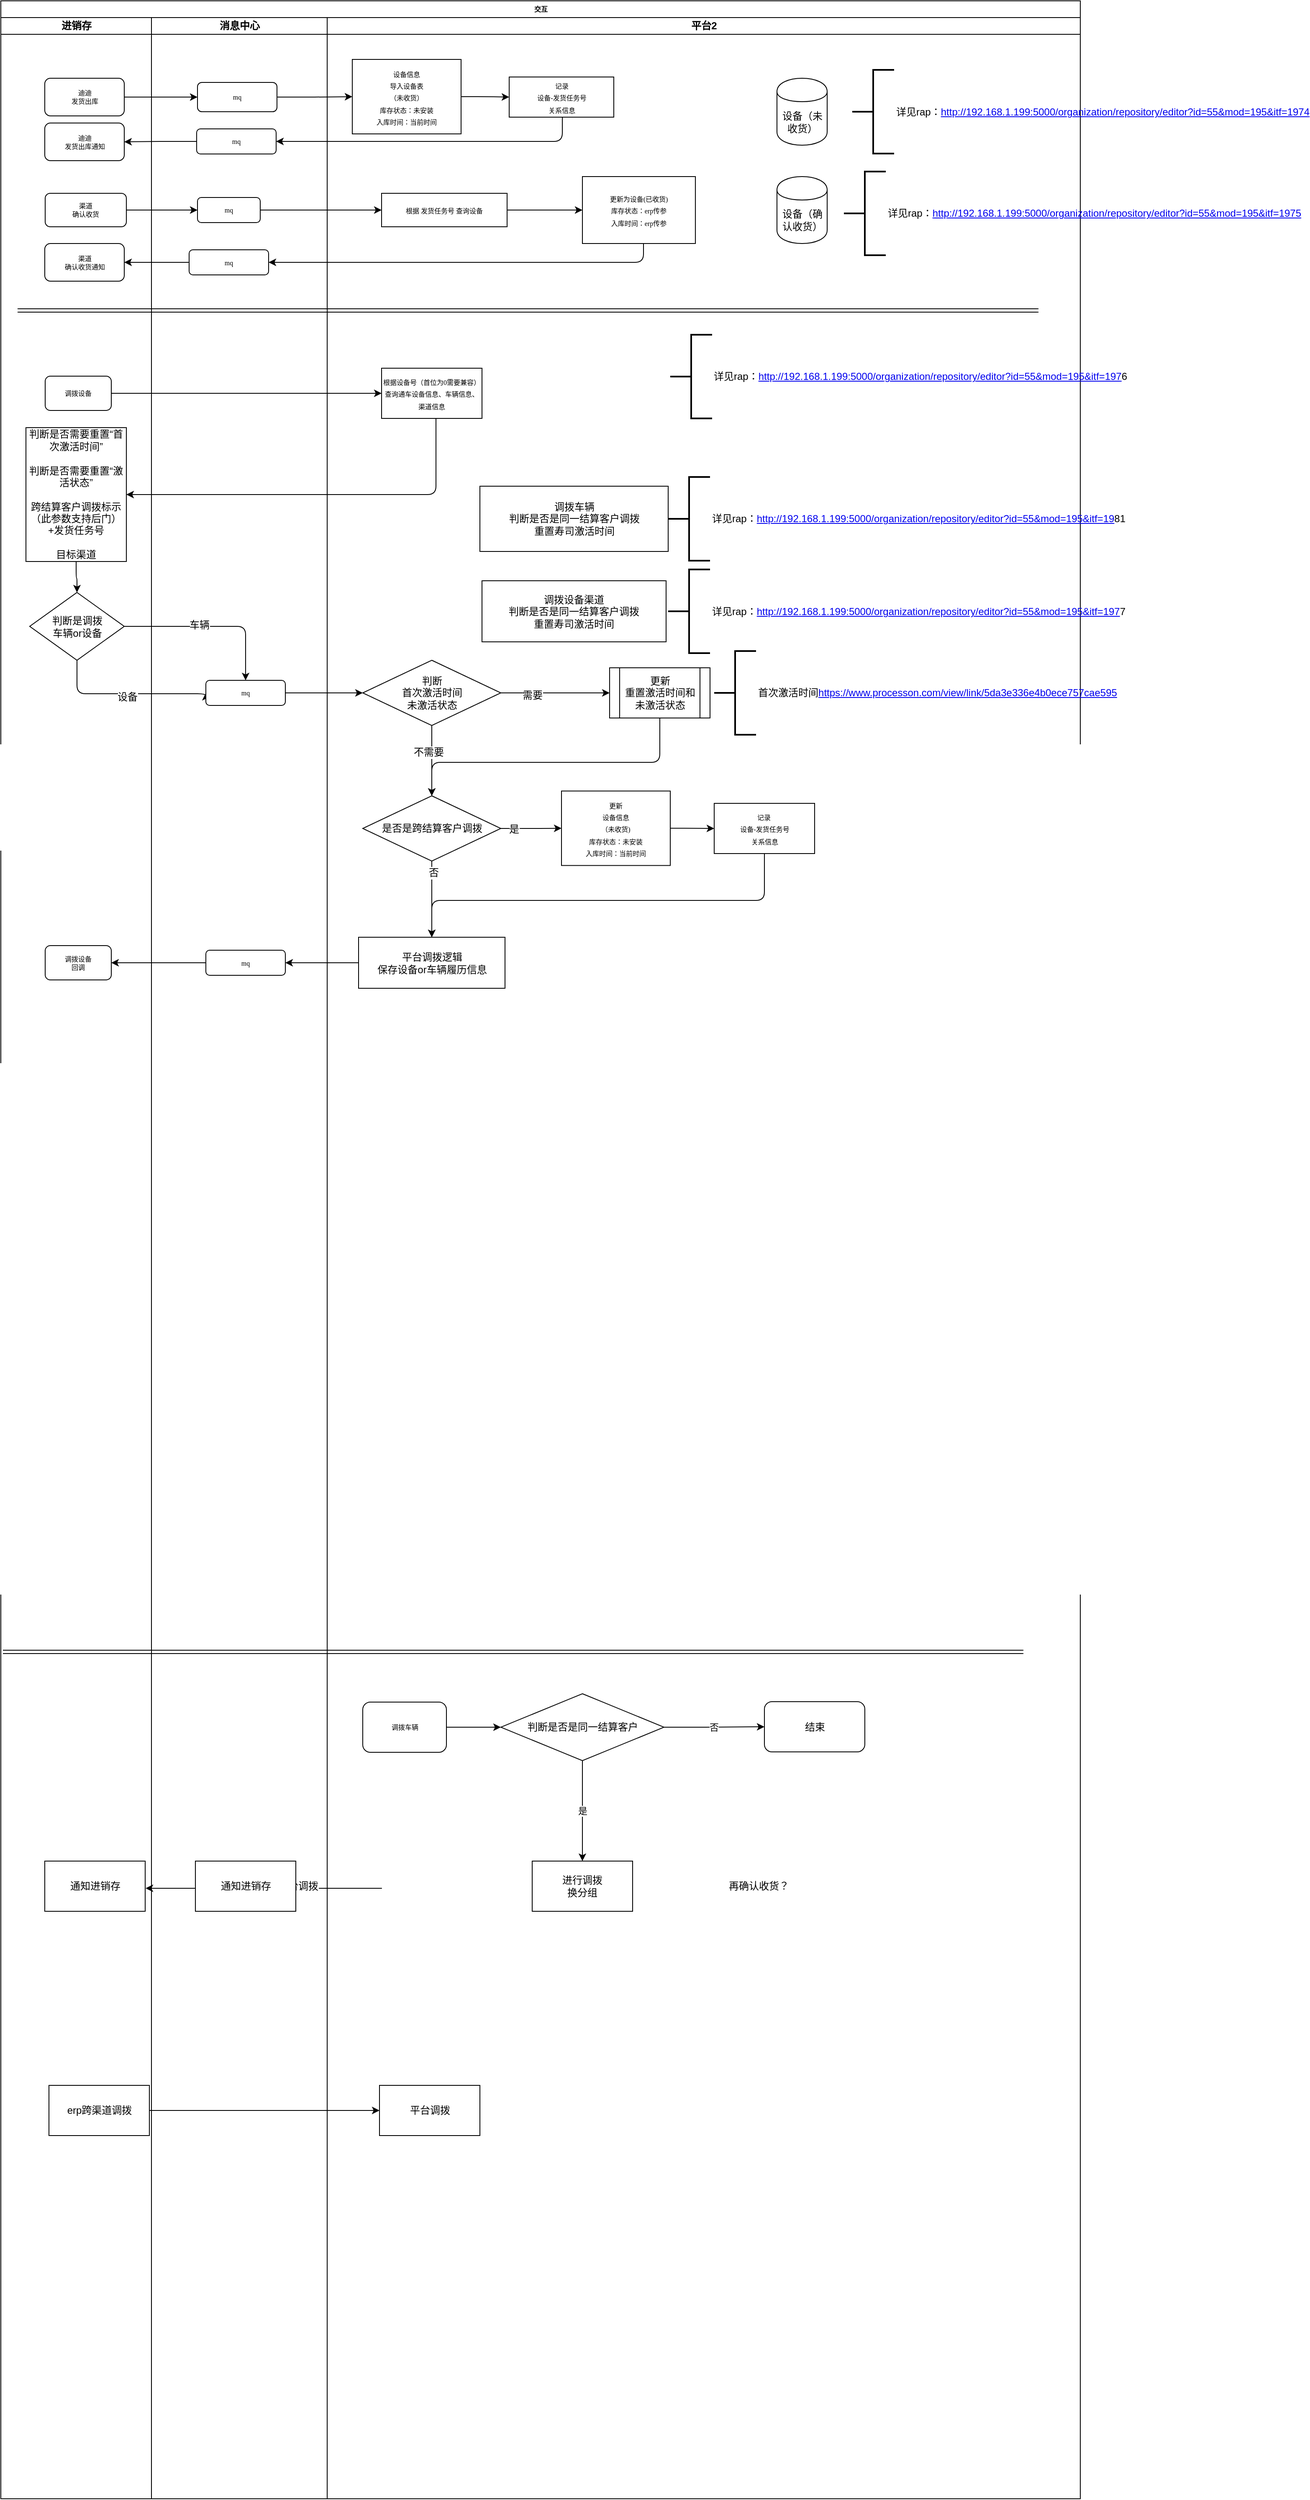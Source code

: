 <mxfile version="12.1.0" type="github" pages="1"><diagram name="Page-1" id="74e2e168-ea6b-b213-b513-2b3c1d86103e"><mxGraphModel dx="1673" dy="896" grid="1" gridSize="10" guides="1" tooltips="1" connect="1" arrows="1" fold="1" page="1" pageScale="1" pageWidth="1100" pageHeight="850" background="#ffffff" math="0" shadow="0"><root><mxCell id="0"/><mxCell id="1" parent="0"/><mxCell id="77e6c97f196da883-1" value="交互" style="swimlane;html=1;childLayout=stackLayout;startSize=20;rounded=0;shadow=0;labelBackgroundColor=none;strokeColor=#000000;strokeWidth=1;fillColor=#ffffff;fontFamily=Verdana;fontSize=8;fontColor=#000000;align=center;" parent="1" vertex="1"><mxGeometry x="80" y="120" width="1290" height="2985" as="geometry"/></mxCell><mxCell id="77e6c97f196da883-2" value="进销存" style="swimlane;html=1;startSize=20;" parent="77e6c97f196da883-1" vertex="1"><mxGeometry y="20" width="180" height="2965" as="geometry"/></mxCell><mxCell id="77e6c97f196da883-8" value="迪迪&lt;br&gt;发货出库" style="rounded=1;whiteSpace=wrap;html=1;shadow=0;labelBackgroundColor=none;strokeColor=#000000;strokeWidth=1;fillColor=#ffffff;fontFamily=Verdana;fontSize=8;fontColor=#000000;align=center;" parent="77e6c97f196da883-2" vertex="1"><mxGeometry x="52.5" y="72.5" width="95" height="45" as="geometry"/></mxCell><mxCell id="77e6c97f196da883-9" value="渠道&lt;br&gt;确认收货" style="rounded=1;whiteSpace=wrap;html=1;shadow=0;labelBackgroundColor=none;strokeColor=#000000;strokeWidth=1;fillColor=#ffffff;fontFamily=Verdana;fontSize=8;fontColor=#000000;align=center;" parent="77e6c97f196da883-2" vertex="1"><mxGeometry x="53" y="210" width="97" height="40" as="geometry"/></mxCell><mxCell id="zzndENpx0boXt8F3LTmc-22" value="调拨设备" style="rounded=1;whiteSpace=wrap;html=1;shadow=0;labelBackgroundColor=none;strokeColor=#000000;strokeWidth=1;fillColor=#ffffff;fontFamily=Verdana;fontSize=8;fontColor=#000000;align=center;" parent="77e6c97f196da883-2" vertex="1"><mxGeometry x="53" y="428.5" width="79" height="41" as="geometry"/></mxCell><mxCell id="zzndENpx0boXt8F3LTmc-29" value="判断是否需要重置“首次激活时间”&lt;br&gt;&lt;br&gt;判断是否需要重置“激活状态”&lt;br&gt;&lt;br&gt;跨结算客户调拨标示（此参数支持后门）&lt;br&gt;+发货任务号&lt;br&gt;&lt;br&gt;目标渠道" style="rounded=0;whiteSpace=wrap;html=1;" parent="77e6c97f196da883-2" vertex="1"><mxGeometry x="30" y="490" width="120" height="160" as="geometry"/></mxCell><mxCell id="O4f6FyTcEPhxwh4ODSin-8" value="通知进销存" style="rounded=0;whiteSpace=wrap;html=1;" parent="77e6c97f196da883-2" vertex="1"><mxGeometry x="52.5" y="2203" width="120" height="60" as="geometry"/></mxCell><mxCell id="O4f6FyTcEPhxwh4ODSin-25" value="判断是调拨&lt;br&gt;车辆or设备" style="rhombus;whiteSpace=wrap;html=1;" parent="77e6c97f196da883-2" vertex="1"><mxGeometry x="34.5" y="687" width="113" height="81" as="geometry"/></mxCell><mxCell id="O4f6FyTcEPhxwh4ODSin-24" style="edgeStyle=orthogonalEdgeStyle;rounded=1;orthogonalLoop=1;jettySize=auto;html=1;strokeColor=#000000;entryX=0.5;entryY=0;entryDx=0;entryDy=0;" parent="77e6c97f196da883-2" source="zzndENpx0boXt8F3LTmc-29" target="O4f6FyTcEPhxwh4ODSin-25" edge="1"><mxGeometry relative="1" as="geometry"><mxPoint x="101.5" y="752" as="targetPoint"/></mxGeometry></mxCell><mxCell id="D1fkWWdUB6Wvw9z3cZuo-23" value="迪迪&lt;br&gt;发货出库通知" style="rounded=1;whiteSpace=wrap;html=1;shadow=0;labelBackgroundColor=none;strokeColor=#000000;strokeWidth=1;fillColor=#ffffff;fontFamily=Verdana;fontSize=8;fontColor=#000000;align=center;" vertex="1" parent="77e6c97f196da883-2"><mxGeometry x="52.5" y="126" width="95" height="45" as="geometry"/></mxCell><mxCell id="zzndENpx0boXt8F3LTmc-28" value="" style="shape=link;html=1;" parent="77e6c97f196da883-2" edge="1"><mxGeometry width="50" height="50" relative="1" as="geometry"><mxPoint x="20" y="350" as="sourcePoint"/><mxPoint x="1240" y="350" as="targetPoint"/></mxGeometry></mxCell><mxCell id="D1fkWWdUB6Wvw9z3cZuo-28" value="渠道&lt;br&gt;确认收货通知" style="rounded=1;whiteSpace=wrap;html=1;shadow=0;labelBackgroundColor=none;strokeColor=#000000;strokeWidth=1;fillColor=#ffffff;fontFamily=Verdana;fontSize=8;fontColor=#000000;align=center;" vertex="1" parent="77e6c97f196da883-2"><mxGeometry x="52.5" y="270" width="95" height="45" as="geometry"/></mxCell><mxCell id="D1fkWWdUB6Wvw9z3cZuo-34" value="erp跨渠道调拨" style="rounded=0;whiteSpace=wrap;html=1;" vertex="1" parent="77e6c97f196da883-2"><mxGeometry x="57.5" y="2471" width="120" height="60" as="geometry"/></mxCell><mxCell id="D1fkWWdUB6Wvw9z3cZuo-166" value="调拨设备&lt;br&gt;回调" style="rounded=1;whiteSpace=wrap;html=1;shadow=0;labelBackgroundColor=none;strokeColor=#000000;strokeWidth=1;fillColor=#ffffff;fontFamily=Verdana;fontSize=8;fontColor=#000000;align=center;" vertex="1" parent="77e6c97f196da883-2"><mxGeometry x="53" y="1109" width="79" height="41" as="geometry"/></mxCell><mxCell id="zzndENpx0boXt8F3LTmc-25" style="edgeStyle=orthogonalEdgeStyle;rounded=1;orthogonalLoop=1;jettySize=auto;html=1;entryX=0;entryY=0.5;entryDx=0;entryDy=0;" parent="77e6c97f196da883-1" source="zzndENpx0boXt8F3LTmc-22" target="zzndENpx0boXt8F3LTmc-24" edge="1"><mxGeometry relative="1" as="geometry"/></mxCell><mxCell id="O4f6FyTcEPhxwh4ODSin-30" style="edgeStyle=orthogonalEdgeStyle;rounded=1;orthogonalLoop=1;jettySize=auto;html=1;strokeColor=#000000;exitX=0.5;exitY=1;exitDx=0;exitDy=0;entryX=0;entryY=0.5;entryDx=0;entryDy=0;" parent="77e6c97f196da883-1" source="O4f6FyTcEPhxwh4ODSin-25" target="D1fkWWdUB6Wvw9z3cZuo-43" edge="1"><mxGeometry relative="1" as="geometry"><Array as="points"><mxPoint x="91" y="828"/></Array><mxPoint x="101.5" y="882" as="sourcePoint"/><mxPoint x="231" y="828" as="targetPoint"/></mxGeometry></mxCell><mxCell id="O4f6FyTcEPhxwh4ODSin-33" value="设备" style="text;html=1;resizable=0;points=[];align=center;verticalAlign=middle;labelBackgroundColor=#ffffff;" parent="O4f6FyTcEPhxwh4ODSin-30" vertex="1" connectable="0"><mxGeometry x="0.029" y="-4" relative="1" as="geometry"><mxPoint x="-1" as="offset"/></mxGeometry></mxCell><mxCell id="O4f6FyTcEPhxwh4ODSin-26" style="edgeStyle=orthogonalEdgeStyle;rounded=1;orthogonalLoop=1;jettySize=auto;html=1;strokeColor=#000000;entryX=0.5;entryY=0;entryDx=0;entryDy=0;exitX=1;exitY=0.5;exitDx=0;exitDy=0;" parent="77e6c97f196da883-1" source="O4f6FyTcEPhxwh4ODSin-25" target="D1fkWWdUB6Wvw9z3cZuo-43" edge="1"><mxGeometry relative="1" as="geometry"><mxPoint x="386.5" y="827" as="targetPoint"/><mxPoint x="189" y="827" as="sourcePoint"/></mxGeometry></mxCell><mxCell id="O4f6FyTcEPhxwh4ODSin-32" value="车辆" style="text;html=1;resizable=0;points=[];align=center;verticalAlign=middle;labelBackgroundColor=#ffffff;" parent="O4f6FyTcEPhxwh4ODSin-26" vertex="1" connectable="0"><mxGeometry x="0.001" y="17" relative="1" as="geometry"><mxPoint x="-16" y="15" as="offset"/></mxGeometry></mxCell><mxCell id="zzndENpx0boXt8F3LTmc-4" style="edgeStyle=orthogonalEdgeStyle;rounded=1;orthogonalLoop=1;jettySize=auto;html=1;" parent="77e6c97f196da883-1" source="77e6c97f196da883-8" target="D1fkWWdUB6Wvw9z3cZuo-2" edge="1"><mxGeometry relative="1" as="geometry"/></mxCell><mxCell id="O4f6FyTcEPhxwh4ODSin-9" style="edgeStyle=orthogonalEdgeStyle;rounded=1;orthogonalLoop=1;jettySize=auto;html=1;entryX=1;entryY=0.5;entryDx=0;entryDy=0;strokeColor=#000000;exitX=0;exitY=0.5;exitDx=0;exitDy=0;" parent="77e6c97f196da883-1" edge="1"><mxGeometry relative="1" as="geometry"><mxPoint x="455.382" y="2255.471" as="sourcePoint"/><mxPoint x="173.029" y="2255.471" as="targetPoint"/><Array as="points"><mxPoint x="382.5" y="2255"/><mxPoint x="382.5" y="2255"/></Array></mxGeometry></mxCell><mxCell id="O4f6FyTcEPhxwh4ODSin-21" value="不需要再次通知平台调拨" style="text;html=1;resizable=0;points=[];align=center;verticalAlign=middle;labelBackgroundColor=#ffffff;" parent="O4f6FyTcEPhxwh4ODSin-9" vertex="1" connectable="0"><mxGeometry x="0.342" y="4" relative="1" as="geometry"><mxPoint x="46.5" y="-6.5" as="offset"/></mxGeometry></mxCell><mxCell id="D1fkWWdUB6Wvw9z3cZuo-35" value="" style="edgeStyle=orthogonalEdgeStyle;rounded=1;orthogonalLoop=1;jettySize=auto;html=1;" edge="1" parent="77e6c97f196da883-1" source="D1fkWWdUB6Wvw9z3cZuo-34" target="D1fkWWdUB6Wvw9z3cZuo-37"><mxGeometry relative="1" as="geometry"><mxPoint x="262.5" y="2521" as="targetPoint"/><Array as="points"/></mxGeometry></mxCell><mxCell id="D1fkWWdUB6Wvw9z3cZuo-9" style="edgeStyle=orthogonalEdgeStyle;rounded=0;orthogonalLoop=1;jettySize=auto;html=1;" edge="1" parent="77e6c97f196da883-1" source="D1fkWWdUB6Wvw9z3cZuo-2" target="zzndENpx0boXt8F3LTmc-2"><mxGeometry relative="1" as="geometry"/></mxCell><mxCell id="D1fkWWdUB6Wvw9z3cZuo-12" style="edgeStyle=orthogonalEdgeStyle;rounded=0;orthogonalLoop=1;jettySize=auto;html=1;" edge="1" parent="77e6c97f196da883-1" source="77e6c97f196da883-9" target="D1fkWWdUB6Wvw9z3cZuo-3"><mxGeometry relative="1" as="geometry"/></mxCell><mxCell id="D1fkWWdUB6Wvw9z3cZuo-14" style="edgeStyle=orthogonalEdgeStyle;rounded=0;orthogonalLoop=1;jettySize=auto;html=1;" edge="1" parent="77e6c97f196da883-1" source="D1fkWWdUB6Wvw9z3cZuo-3" target="zzndENpx0boXt8F3LTmc-6"><mxGeometry relative="1" as="geometry"/></mxCell><mxCell id="D1fkWWdUB6Wvw9z3cZuo-25" style="edgeStyle=orthogonalEdgeStyle;rounded=0;orthogonalLoop=1;jettySize=auto;html=1;" edge="1" parent="77e6c97f196da883-1" source="D1fkWWdUB6Wvw9z3cZuo-16" target="D1fkWWdUB6Wvw9z3cZuo-23"><mxGeometry relative="1" as="geometry"/></mxCell><mxCell id="D1fkWWdUB6Wvw9z3cZuo-30" style="edgeStyle=orthogonalEdgeStyle;rounded=0;orthogonalLoop=1;jettySize=auto;html=1;" edge="1" parent="77e6c97f196da883-1" source="D1fkWWdUB6Wvw9z3cZuo-29" target="D1fkWWdUB6Wvw9z3cZuo-28"><mxGeometry relative="1" as="geometry"/></mxCell><mxCell id="D1fkWWdUB6Wvw9z3cZuo-117" style="edgeStyle=orthogonalEdgeStyle;rounded=1;orthogonalLoop=1;jettySize=auto;html=1;entryX=1;entryY=0.5;entryDx=0;entryDy=0;" edge="1" parent="77e6c97f196da883-1" source="D1fkWWdUB6Wvw9z3cZuo-114" target="D1fkWWdUB6Wvw9z3cZuo-16"><mxGeometry relative="1" as="geometry"><Array as="points"><mxPoint x="671" y="168"/></Array></mxGeometry></mxCell><mxCell id="D1fkWWdUB6Wvw9z3cZuo-122" style="edgeStyle=orthogonalEdgeStyle;rounded=1;orthogonalLoop=1;jettySize=auto;html=1;entryX=1;entryY=0.5;entryDx=0;entryDy=0;" edge="1" parent="77e6c97f196da883-1" source="zzndENpx0boXt8F3LTmc-24" target="zzndENpx0boXt8F3LTmc-29"><mxGeometry relative="1" as="geometry"><Array as="points"><mxPoint x="520" y="590"/></Array></mxGeometry></mxCell><mxCell id="D1fkWWdUB6Wvw9z3cZuo-130" style="edgeStyle=orthogonalEdgeStyle;rounded=1;orthogonalLoop=1;jettySize=auto;html=1;entryX=1;entryY=0.5;entryDx=0;entryDy=0;" edge="1" parent="77e6c97f196da883-1" source="D1fkWWdUB6Wvw9z3cZuo-119" target="D1fkWWdUB6Wvw9z3cZuo-29"><mxGeometry relative="1" as="geometry"><Array as="points"><mxPoint x="768" y="312"/></Array></mxGeometry></mxCell><mxCell id="D1fkWWdUB6Wvw9z3cZuo-135" style="edgeStyle=orthogonalEdgeStyle;rounded=1;orthogonalLoop=1;jettySize=auto;html=1;entryX=0;entryY=0.5;entryDx=0;entryDy=0;" edge="1" parent="77e6c97f196da883-1" source="D1fkWWdUB6Wvw9z3cZuo-43" target="D1fkWWdUB6Wvw9z3cZuo-134"><mxGeometry relative="1" as="geometry"/></mxCell><mxCell id="D1fkWWdUB6Wvw9z3cZuo-1" value="消息中心" style="swimlane;html=1;startSize=20;" vertex="1" parent="77e6c97f196da883-1"><mxGeometry x="180" y="20" width="210" height="2965" as="geometry"/></mxCell><mxCell id="D1fkWWdUB6Wvw9z3cZuo-2" value="mq" style="rounded=1;whiteSpace=wrap;html=1;shadow=0;labelBackgroundColor=none;strokeColor=#000000;strokeWidth=1;fillColor=#ffffff;fontFamily=Verdana;fontSize=8;fontColor=#000000;align=center;" vertex="1" parent="D1fkWWdUB6Wvw9z3cZuo-1"><mxGeometry x="55" y="77.5" width="95" height="35" as="geometry"/></mxCell><mxCell id="D1fkWWdUB6Wvw9z3cZuo-3" value="mq" style="rounded=1;whiteSpace=wrap;html=1;shadow=0;labelBackgroundColor=none;strokeColor=#000000;strokeWidth=1;fillColor=#ffffff;fontFamily=Verdana;fontSize=8;fontColor=#000000;align=center;" vertex="1" parent="D1fkWWdUB6Wvw9z3cZuo-1"><mxGeometry x="55" y="215" width="75" height="30" as="geometry"/></mxCell><mxCell id="D1fkWWdUB6Wvw9z3cZuo-6" value="通知进销存" style="rounded=0;whiteSpace=wrap;html=1;" vertex="1" parent="D1fkWWdUB6Wvw9z3cZuo-1"><mxGeometry x="52.5" y="2203" width="120" height="60" as="geometry"/></mxCell><mxCell id="D1fkWWdUB6Wvw9z3cZuo-16" value="mq" style="rounded=1;whiteSpace=wrap;html=1;shadow=0;labelBackgroundColor=none;strokeColor=#000000;strokeWidth=1;fillColor=#ffffff;fontFamily=Verdana;fontSize=8;fontColor=#000000;align=center;" vertex="1" parent="D1fkWWdUB6Wvw9z3cZuo-1"><mxGeometry x="54" y="133" width="95" height="30" as="geometry"/></mxCell><mxCell id="D1fkWWdUB6Wvw9z3cZuo-29" value="mq" style="rounded=1;whiteSpace=wrap;html=1;shadow=0;labelBackgroundColor=none;strokeColor=#000000;strokeWidth=1;fillColor=#ffffff;fontFamily=Verdana;fontSize=8;fontColor=#000000;align=center;" vertex="1" parent="D1fkWWdUB6Wvw9z3cZuo-1"><mxGeometry x="45" y="277.5" width="95" height="30" as="geometry"/></mxCell><mxCell id="D1fkWWdUB6Wvw9z3cZuo-43" value="mq" style="rounded=1;whiteSpace=wrap;html=1;shadow=0;labelBackgroundColor=none;strokeColor=#000000;strokeWidth=1;fillColor=#ffffff;fontFamily=Verdana;fontSize=8;fontColor=#000000;align=center;" vertex="1" parent="D1fkWWdUB6Wvw9z3cZuo-1"><mxGeometry x="65" y="792" width="95" height="30" as="geometry"/></mxCell><mxCell id="D1fkWWdUB6Wvw9z3cZuo-163" value="mq" style="rounded=1;whiteSpace=wrap;html=1;shadow=0;labelBackgroundColor=none;strokeColor=#000000;strokeWidth=1;fillColor=#ffffff;fontFamily=Verdana;fontSize=8;fontColor=#000000;align=center;" vertex="1" parent="D1fkWWdUB6Wvw9z3cZuo-1"><mxGeometry x="65" y="1114.5" width="95" height="30" as="geometry"/></mxCell><mxCell id="77e6c97f196da883-3" value="平台2" style="swimlane;html=1;startSize=20;" parent="77e6c97f196da883-1" vertex="1"><mxGeometry x="390" y="20" width="900" height="2965" as="geometry"/></mxCell><mxCell id="zzndENpx0boXt8F3LTmc-2" value="&lt;span style=&quot;font-family: &amp;#34;verdana&amp;#34; ; font-size: 8px ; white-space: normal&quot;&gt;设备信息&lt;br&gt;导入设备表&lt;br&gt;（未收货）&lt;br&gt;库存状态：未安装&lt;br&gt;入库时间：当前时间&lt;br&gt;&lt;/span&gt;" style="rounded=0;whiteSpace=wrap;html=1;" parent="77e6c97f196da883-3" vertex="1"><mxGeometry x="30" y="50" width="130" height="89" as="geometry"/></mxCell><mxCell id="D1fkWWdUB6Wvw9z3cZuo-120" style="edgeStyle=orthogonalEdgeStyle;rounded=1;orthogonalLoop=1;jettySize=auto;html=1;entryX=0;entryY=0.5;entryDx=0;entryDy=0;" edge="1" parent="77e6c97f196da883-3" source="zzndENpx0boXt8F3LTmc-6" target="D1fkWWdUB6Wvw9z3cZuo-119"><mxGeometry relative="1" as="geometry"/></mxCell><mxCell id="zzndENpx0boXt8F3LTmc-6" value="&lt;span style=&quot;font-family: &amp;#34;verdana&amp;#34; ; font-size: 8px ; white-space: normal&quot;&gt;根据&amp;nbsp;&lt;/span&gt;&lt;span style=&quot;font-family: &amp;#34;verdana&amp;#34; ; font-size: 8px ; white-space: normal&quot;&gt;发货任务号&amp;nbsp;查询设备&lt;br&gt;&lt;/span&gt;" style="rounded=0;whiteSpace=wrap;html=1;" parent="77e6c97f196da883-3" vertex="1"><mxGeometry x="65" y="210" width="150" height="40" as="geometry"/></mxCell><mxCell id="zzndENpx0boXt8F3LTmc-17" value="设备（未收货）" style="shape=cylinder;whiteSpace=wrap;html=1;boundedLbl=1;backgroundOutline=1;" parent="77e6c97f196da883-3" vertex="1"><mxGeometry x="537.5" y="72.5" width="60" height="80" as="geometry"/></mxCell><mxCell id="zzndENpx0boXt8F3LTmc-20" value="设备（确认收货）" style="shape=cylinder;whiteSpace=wrap;html=1;boundedLbl=1;backgroundOutline=1;" parent="77e6c97f196da883-3" vertex="1"><mxGeometry x="537.5" y="190" width="60" height="80" as="geometry"/></mxCell><mxCell id="zzndENpx0boXt8F3LTmc-24" value="&lt;span style=&quot;font-family: &amp;#34;verdana&amp;#34; ; font-size: 8px ; white-space: normal&quot;&gt;根据设备号（首位为0需要兼容）&lt;br&gt;查询通车设备信息、车辆信息、渠道信息&lt;br&gt;&lt;/span&gt;" style="rounded=0;whiteSpace=wrap;html=1;" parent="77e6c97f196da883-3" vertex="1"><mxGeometry x="65" y="419" width="120" height="60" as="geometry"/></mxCell><mxCell id="zzndENpx0boXt8F3LTmc-31" value="调拨设备渠道&lt;br&gt;判断是否是同一结算客户调拨&lt;br&gt;重置寿司激活时间" style="rounded=0;whiteSpace=wrap;html=1;" parent="77e6c97f196da883-3" vertex="1"><mxGeometry x="185" y="673" width="220" height="73" as="geometry"/></mxCell><mxCell id="zzndENpx0boXt8F3LTmc-33" value="详见rap：&lt;a href=&quot;http://192.168.1.199:5000/organization/repository/editor?id=55&amp;amp;mod=195&amp;amp;itf=1975&quot;&gt;http://192.168.1.199:5000/organization/repository/editor?id=55&amp;amp;mod=195&amp;amp;itf=197&lt;/a&gt;6" style="strokeWidth=2;html=1;shape=mxgraph.flowchart.annotation_2;align=left;labelPosition=right;pointerEvents=1;connectable=0;" parent="77e6c97f196da883-3" vertex="1"><mxGeometry x="410" y="379" width="50" height="100" as="geometry"/></mxCell><mxCell id="zzndENpx0boXt8F3LTmc-34" value="详见rap：&lt;a href=&quot;http://192.168.1.199:5000/organization/repository/editor?id=55&amp;amp;mod=195&amp;amp;itf=1974&quot;&gt;http://192.168.1.199:5000/organization/repository/editor?id=55&amp;amp;mod=195&amp;amp;itf=1974&lt;/a&gt;" style="strokeWidth=2;html=1;shape=mxgraph.flowchart.annotation_2;align=left;labelPosition=right;pointerEvents=1;connectable=0;rotation=0;" parent="77e6c97f196da883-3" vertex="1"><mxGeometry x="627.5" y="62.5" width="50" height="100" as="geometry"/></mxCell><mxCell id="zzndENpx0boXt8F3LTmc-35" value="详见rap：&lt;a href=&quot;http://192.168.1.199:5000/organization/repository/editor?id=55&amp;amp;mod=195&amp;amp;itf=1975&quot;&gt;http://192.168.1.199:5000/organization/repository/editor?id=55&amp;amp;mod=195&amp;amp;itf=1975&lt;/a&gt;" style="strokeWidth=2;html=1;shape=mxgraph.flowchart.annotation_2;align=left;labelPosition=right;pointerEvents=1;connectable=0;rotation=0;" parent="77e6c97f196da883-3" vertex="1"><mxGeometry x="617.5" y="184" width="50" height="100" as="geometry"/></mxCell><mxCell id="zzndENpx0boXt8F3LTmc-39" value="详见rap：&lt;a href=&quot;http://192.168.1.199:5000/organization/repository/editor?id=55&amp;amp;mod=195&amp;amp;itf=1975&quot;&gt;http://192.168.1.199:5000/organization/repository/editor?id=55&amp;amp;mod=195&amp;amp;itf=197&lt;/a&gt;7" style="strokeWidth=2;html=1;shape=mxgraph.flowchart.annotation_2;align=left;labelPosition=right;pointerEvents=1;connectable=0;" parent="77e6c97f196da883-3" vertex="1"><mxGeometry x="407.5" y="659.5" width="50" height="100" as="geometry"/></mxCell><mxCell id="O4f6FyTcEPhxwh4ODSin-1" value="" style="shape=link;html=1;" parent="77e6c97f196da883-3" edge="1"><mxGeometry width="50" height="50" relative="1" as="geometry"><mxPoint x="-387.5" y="1953" as="sourcePoint"/><mxPoint x="832" y="1953" as="targetPoint"/></mxGeometry></mxCell><mxCell id="O4f6FyTcEPhxwh4ODSin-2" value="调拨车辆" style="rounded=1;whiteSpace=wrap;html=1;shadow=0;labelBackgroundColor=none;strokeColor=#000000;strokeWidth=1;fillColor=#ffffff;fontFamily=Verdana;fontSize=8;fontColor=#000000;align=center;" parent="77e6c97f196da883-3" vertex="1"><mxGeometry x="42.5" y="2013" width="100" height="60" as="geometry"/></mxCell><mxCell id="O4f6FyTcEPhxwh4ODSin-5" value="进行调拨&lt;br&gt;换分组" style="rounded=0;whiteSpace=wrap;html=1;" parent="77e6c97f196da883-3" vertex="1"><mxGeometry x="245" y="2203" width="120" height="60" as="geometry"/></mxCell><mxCell id="O4f6FyTcEPhxwh4ODSin-17" value="是" style="edgeStyle=orthogonalEdgeStyle;rounded=1;orthogonalLoop=1;jettySize=auto;html=1;strokeColor=#000000;" parent="77e6c97f196da883-3" source="O4f6FyTcEPhxwh4ODSin-15" target="O4f6FyTcEPhxwh4ODSin-5" edge="1"><mxGeometry relative="1" as="geometry"/></mxCell><mxCell id="O4f6FyTcEPhxwh4ODSin-15" value="&lt;span style=&quot;white-space: normal&quot;&gt;判断是否是同一结算客户&lt;/span&gt;" style="rhombus;whiteSpace=wrap;html=1;" parent="77e6c97f196da883-3" vertex="1"><mxGeometry x="207.5" y="2003" width="195" height="80" as="geometry"/></mxCell><mxCell id="O4f6FyTcEPhxwh4ODSin-13" style="edgeStyle=orthogonalEdgeStyle;rounded=1;orthogonalLoop=1;jettySize=auto;html=1;strokeColor=#000000;entryX=0;entryY=0.5;entryDx=0;entryDy=0;" parent="77e6c97f196da883-3" source="O4f6FyTcEPhxwh4ODSin-2" target="O4f6FyTcEPhxwh4ODSin-15" edge="1"><mxGeometry relative="1" as="geometry"><mxPoint x="202.5" y="2043" as="targetPoint"/></mxGeometry></mxCell><mxCell id="O4f6FyTcEPhxwh4ODSin-10" value="再确认收货？" style="text;html=1;resizable=0;points=[];autosize=1;align=left;verticalAlign=top;spacingTop=-4;" parent="77e6c97f196da883-3" vertex="1"><mxGeometry x="477.5" y="2223" width="90" height="20" as="geometry"/></mxCell><mxCell id="O4f6FyTcEPhxwh4ODSin-19" value="结束" style="rounded=1;whiteSpace=wrap;html=1;" parent="77e6c97f196da883-3" vertex="1"><mxGeometry x="522.5" y="2012.5" width="120" height="60" as="geometry"/></mxCell><mxCell id="O4f6FyTcEPhxwh4ODSin-20" value="否" style="edgeStyle=orthogonalEdgeStyle;rounded=1;orthogonalLoop=1;jettySize=auto;html=1;strokeColor=#000000;exitX=1;exitY=0.5;exitDx=0;exitDy=0;entryX=0;entryY=0.5;entryDx=0;entryDy=0;" parent="77e6c97f196da883-3" source="O4f6FyTcEPhxwh4ODSin-15" target="O4f6FyTcEPhxwh4ODSin-19" edge="1"><mxGeometry relative="1" as="geometry"><mxPoint x="483.5" y="2063" as="sourcePoint"/><mxPoint x="359" y="2143" as="targetPoint"/><Array as="points"><mxPoint x="442.5" y="2043"/><mxPoint x="442.5" y="2043"/></Array></mxGeometry></mxCell><mxCell id="O4f6FyTcEPhxwh4ODSin-27" value="&lt;span style=&quot;white-space: normal&quot;&gt;调拨车辆&lt;/span&gt;&lt;br style=&quot;white-space: normal&quot;&gt;&lt;span style=&quot;white-space: normal&quot;&gt;判断是否是同一结算客户调拨&lt;/span&gt;&lt;br style=&quot;white-space: normal&quot;&gt;&lt;span style=&quot;white-space: normal&quot;&gt;重置寿司激活时间&lt;/span&gt;" style="rounded=0;whiteSpace=wrap;html=1;" parent="77e6c97f196da883-3" vertex="1"><mxGeometry x="182.5" y="560" width="225" height="78" as="geometry"/></mxCell><mxCell id="O4f6FyTcEPhxwh4ODSin-31" value="详见rap：&lt;a href=&quot;http://192.168.1.199:5000/organization/repository/editor?id=55&amp;amp;mod=195&amp;amp;itf=1975&quot;&gt;http://192.168.1.199:5000/organization/repository/editor?id=55&amp;amp;mod=195&amp;amp;itf=19&lt;/a&gt;81" style="strokeWidth=2;html=1;shape=mxgraph.flowchart.annotation_2;align=left;labelPosition=right;pointerEvents=1;connectable=0;" parent="77e6c97f196da883-3" vertex="1"><mxGeometry x="407.5" y="549" width="50" height="100" as="geometry"/></mxCell><mxCell id="D1fkWWdUB6Wvw9z3cZuo-37" value="平台调拨" style="rounded=0;whiteSpace=wrap;html=1;" vertex="1" parent="77e6c97f196da883-3"><mxGeometry x="62.5" y="2471" width="120" height="60" as="geometry"/></mxCell><mxCell id="D1fkWWdUB6Wvw9z3cZuo-45" value="&lt;span style=&quot;font-family: &amp;#34;verdana&amp;#34; ; font-size: 8px&quot;&gt;记录&amp;nbsp;&lt;/span&gt;&lt;br style=&quot;font-family: &amp;#34;verdana&amp;#34; ; font-size: 8px&quot;&gt;&lt;span style=&quot;font-family: &amp;#34;verdana&amp;#34; ; font-size: 8px&quot;&gt;设备-发货任务号&lt;/span&gt;&lt;br style=&quot;font-family: &amp;#34;verdana&amp;#34; ; font-size: 8px&quot;&gt;&lt;span style=&quot;font-family: &amp;#34;verdana&amp;#34; ; font-size: 8px&quot;&gt;关系信息&lt;/span&gt;" style="rounded=0;whiteSpace=wrap;html=1;" vertex="1" parent="77e6c97f196da883-3"><mxGeometry x="462.5" y="939" width="120" height="60" as="geometry"/></mxCell><mxCell id="D1fkWWdUB6Wvw9z3cZuo-114" value="&lt;span style=&quot;font-family: &amp;#34;verdana&amp;#34; ; font-size: 8px ; white-space: normal&quot;&gt;记录 &lt;br&gt;设备-发货任务号&lt;br&gt;关系信息&lt;/span&gt;" style="rounded=0;whiteSpace=wrap;html=1;" vertex="1" parent="77e6c97f196da883-3"><mxGeometry x="217.5" y="71" width="125" height="48" as="geometry"/></mxCell><mxCell id="D1fkWWdUB6Wvw9z3cZuo-47" style="edgeStyle=orthogonalEdgeStyle;rounded=1;orthogonalLoop=1;jettySize=auto;html=1;" edge="1" parent="77e6c97f196da883-3" source="zzndENpx0boXt8F3LTmc-2" target="D1fkWWdUB6Wvw9z3cZuo-114"><mxGeometry relative="1" as="geometry"><mxPoint x="230" y="95" as="targetPoint"/></mxGeometry></mxCell><mxCell id="D1fkWWdUB6Wvw9z3cZuo-119" value="&lt;span style=&quot;font-family: &amp;#34;verdana&amp;#34; ; font-size: 8px ; white-space: normal&quot;&gt;更新为设备(已收货)&lt;br&gt;库存状态：erp传参&lt;br&gt;入库时间：&lt;/span&gt;&lt;span style=&quot;font-family: &amp;#34;verdana&amp;#34; ; font-size: 8px&quot;&gt;erp传参&lt;/span&gt;&lt;span style=&quot;font-family: &amp;#34;verdana&amp;#34; ; font-size: 8px ; white-space: normal&quot;&gt;&lt;br&gt;&lt;/span&gt;" style="rounded=0;whiteSpace=wrap;html=1;" vertex="1" parent="77e6c97f196da883-3"><mxGeometry x="305" y="190" width="135" height="80" as="geometry"/></mxCell><mxCell id="D1fkWWdUB6Wvw9z3cZuo-124" value="首次激活时间&lt;a href=&quot;https://www.processon.com/view/link/5da3e336e4b0ece757cae595&quot;&gt;https://www.processon.com/view/link/5da3e336e4b0ece757cae595&lt;/a&gt;" style="strokeWidth=2;html=1;shape=mxgraph.flowchart.annotation_2;align=left;labelPosition=right;pointerEvents=1;connectable=0;" vertex="1" parent="77e6c97f196da883-3"><mxGeometry x="462.5" y="757" width="50" height="100" as="geometry"/></mxCell><mxCell id="D1fkWWdUB6Wvw9z3cZuo-152" value="" style="edgeStyle=orthogonalEdgeStyle;rounded=1;orthogonalLoop=1;jettySize=auto;html=1;" edge="1" parent="77e6c97f196da883-3" source="D1fkWWdUB6Wvw9z3cZuo-125" target="D1fkWWdUB6Wvw9z3cZuo-150"><mxGeometry relative="1" as="geometry"/></mxCell><mxCell id="D1fkWWdUB6Wvw9z3cZuo-154" value="是" style="text;html=1;resizable=0;points=[];align=center;verticalAlign=middle;labelBackgroundColor=#ffffff;" vertex="1" connectable="0" parent="D1fkWWdUB6Wvw9z3cZuo-152"><mxGeometry x="-0.583" y="-1" relative="1" as="geometry"><mxPoint as="offset"/></mxGeometry></mxCell><mxCell id="D1fkWWdUB6Wvw9z3cZuo-125" value="&lt;span style=&quot;white-space: normal&quot;&gt;是否是跨结算客户调拨&lt;/span&gt;" style="rhombus;whiteSpace=wrap;html=1;" vertex="1" parent="77e6c97f196da883-3"><mxGeometry x="42.5" y="930" width="165" height="78" as="geometry"/></mxCell><mxCell id="D1fkWWdUB6Wvw9z3cZuo-160" style="edgeStyle=orthogonalEdgeStyle;rounded=1;orthogonalLoop=1;jettySize=auto;html=1;entryX=0.5;entryY=0;entryDx=0;entryDy=0;" edge="1" parent="77e6c97f196da883-3" source="D1fkWWdUB6Wvw9z3cZuo-128" target="D1fkWWdUB6Wvw9z3cZuo-125"><mxGeometry relative="1" as="geometry"><Array as="points"><mxPoint x="397" y="890"/><mxPoint x="125" y="890"/></Array></mxGeometry></mxCell><mxCell id="D1fkWWdUB6Wvw9z3cZuo-128" value="&lt;span style=&quot;white-space: normal&quot;&gt;更新&lt;/span&gt;&lt;br style=&quot;white-space: normal&quot;&gt;&lt;span style=&quot;white-space: normal&quot;&gt;重置激活时间和未激活状态&lt;/span&gt;" style="shape=process;whiteSpace=wrap;html=1;backgroundOutline=1;" vertex="1" parent="77e6c97f196da883-3"><mxGeometry x="337.5" y="777" width="120" height="60" as="geometry"/></mxCell><mxCell id="D1fkWWdUB6Wvw9z3cZuo-136" style="edgeStyle=orthogonalEdgeStyle;rounded=1;orthogonalLoop=1;jettySize=auto;html=1;" edge="1" parent="77e6c97f196da883-3" source="D1fkWWdUB6Wvw9z3cZuo-134" target="D1fkWWdUB6Wvw9z3cZuo-128"><mxGeometry relative="1" as="geometry"/></mxCell><mxCell id="D1fkWWdUB6Wvw9z3cZuo-138" value="需要" style="text;html=1;resizable=0;points=[];align=center;verticalAlign=middle;labelBackgroundColor=#ffffff;" vertex="1" connectable="0" parent="D1fkWWdUB6Wvw9z3cZuo-136"><mxGeometry x="0.003" y="-47" relative="1" as="geometry"><mxPoint x="-27.5" y="-44.5" as="offset"/></mxGeometry></mxCell><mxCell id="D1fkWWdUB6Wvw9z3cZuo-139" style="edgeStyle=orthogonalEdgeStyle;rounded=1;orthogonalLoop=1;jettySize=auto;html=1;entryX=0.5;entryY=0;entryDx=0;entryDy=0;exitX=0.5;exitY=1;exitDx=0;exitDy=0;" edge="1" parent="77e6c97f196da883-3" source="D1fkWWdUB6Wvw9z3cZuo-134" target="D1fkWWdUB6Wvw9z3cZuo-125"><mxGeometry relative="1" as="geometry"><mxPoint x="155" y="880.471" as="sourcePoint"/></mxGeometry></mxCell><mxCell id="D1fkWWdUB6Wvw9z3cZuo-142" value="不需要" style="text;html=1;resizable=0;points=[];align=center;verticalAlign=middle;labelBackgroundColor=#ffffff;" vertex="1" connectable="0" parent="D1fkWWdUB6Wvw9z3cZuo-139"><mxGeometry x="-0.246" y="-4" relative="1" as="geometry"><mxPoint as="offset"/></mxGeometry></mxCell><mxCell id="D1fkWWdUB6Wvw9z3cZuo-134" value="判断&lt;br&gt;首次激活时间&lt;br&gt;未激活状态" style="rhombus;whiteSpace=wrap;html=1;" vertex="1" parent="77e6c97f196da883-3"><mxGeometry x="42.5" y="768" width="165" height="78" as="geometry"/></mxCell><mxCell id="D1fkWWdUB6Wvw9z3cZuo-153" value="" style="edgeStyle=orthogonalEdgeStyle;rounded=1;orthogonalLoop=1;jettySize=auto;html=1;" edge="1" parent="77e6c97f196da883-3" source="D1fkWWdUB6Wvw9z3cZuo-150" target="D1fkWWdUB6Wvw9z3cZuo-45"><mxGeometry relative="1" as="geometry"/></mxCell><mxCell id="D1fkWWdUB6Wvw9z3cZuo-150" value="&lt;span style=&quot;font-family: &amp;#34;verdana&amp;#34; ; font-size: 8px ; white-space: normal&quot;&gt;更新&lt;br&gt;设备信息&lt;br&gt;（未收货)&lt;br&gt;库存状态：未安装&lt;br&gt;入库时间：当前时间&lt;br&gt;&lt;/span&gt;" style="rounded=0;whiteSpace=wrap;html=1;" vertex="1" parent="77e6c97f196da883-3"><mxGeometry x="280" y="924.265" width="130" height="89" as="geometry"/></mxCell><mxCell id="D1fkWWdUB6Wvw9z3cZuo-161" value="平台调拨逻辑&lt;br&gt;保存设备or车辆履历信息" style="rounded=0;whiteSpace=wrap;html=1;" vertex="1" parent="77e6c97f196da883-3"><mxGeometry x="37.5" y="1099" width="175" height="61" as="geometry"/></mxCell><mxCell id="D1fkWWdUB6Wvw9z3cZuo-157" style="edgeStyle=orthogonalEdgeStyle;rounded=1;orthogonalLoop=1;jettySize=auto;html=1;exitX=0.5;exitY=1;exitDx=0;exitDy=0;entryX=0.5;entryY=0;entryDx=0;entryDy=0;" edge="1" parent="77e6c97f196da883-3" source="D1fkWWdUB6Wvw9z3cZuo-45" target="D1fkWWdUB6Wvw9z3cZuo-161"><mxGeometry relative="1" as="geometry"><mxPoint x="130" y="1110" as="targetPoint"/><Array as="points"><mxPoint x="523" y="1055"/><mxPoint x="125" y="1055"/></Array></mxGeometry></mxCell><mxCell id="D1fkWWdUB6Wvw9z3cZuo-155" style="edgeStyle=orthogonalEdgeStyle;rounded=1;orthogonalLoop=1;jettySize=auto;html=1;" edge="1" parent="77e6c97f196da883-3" source="D1fkWWdUB6Wvw9z3cZuo-125" target="D1fkWWdUB6Wvw9z3cZuo-161"><mxGeometry relative="1" as="geometry"><mxPoint x="125" y="1110" as="targetPoint"/></mxGeometry></mxCell><mxCell id="D1fkWWdUB6Wvw9z3cZuo-156" value="否" style="text;html=1;resizable=0;points=[];align=center;verticalAlign=middle;labelBackgroundColor=#ffffff;" vertex="1" connectable="0" parent="D1fkWWdUB6Wvw9z3cZuo-155"><mxGeometry x="-0.702" y="2" relative="1" as="geometry"><mxPoint as="offset"/></mxGeometry></mxCell><mxCell id="D1fkWWdUB6Wvw9z3cZuo-162" style="edgeStyle=orthogonalEdgeStyle;rounded=1;orthogonalLoop=1;jettySize=auto;html=1;entryX=1;entryY=0.5;entryDx=0;entryDy=0;" edge="1" parent="77e6c97f196da883-1" source="D1fkWWdUB6Wvw9z3cZuo-161" target="D1fkWWdUB6Wvw9z3cZuo-163"><mxGeometry relative="1" as="geometry"><mxPoint x="340" y="1140" as="targetPoint"/></mxGeometry></mxCell><mxCell id="D1fkWWdUB6Wvw9z3cZuo-167" style="edgeStyle=orthogonalEdgeStyle;rounded=1;orthogonalLoop=1;jettySize=auto;html=1;" edge="1" parent="77e6c97f196da883-1" source="D1fkWWdUB6Wvw9z3cZuo-163" target="D1fkWWdUB6Wvw9z3cZuo-166"><mxGeometry relative="1" as="geometry"/></mxCell></root></mxGraphModel></diagram></mxfile>